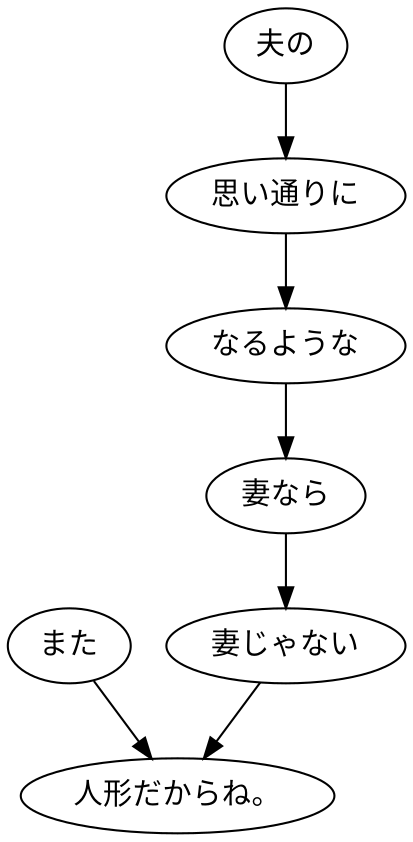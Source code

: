 digraph graph8769 {
	node0 [label="また"];
	node1 [label="夫の"];
	node2 [label="思い通りに"];
	node3 [label="なるような"];
	node4 [label="妻なら"];
	node5 [label="妻じゃない"];
	node6 [label="人形だからね。"];
	node0 -> node6;
	node1 -> node2;
	node2 -> node3;
	node3 -> node4;
	node4 -> node5;
	node5 -> node6;
}
